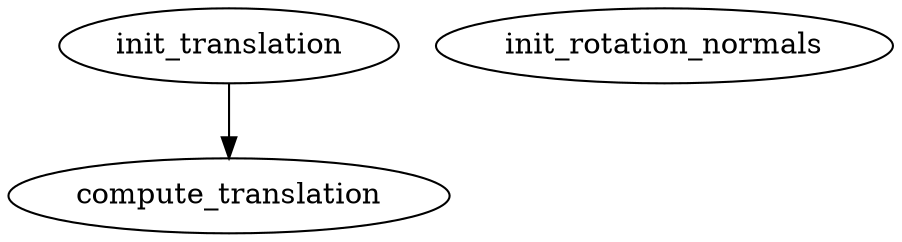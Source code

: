 /* Created by mdot for Matlab */
digraph m2html {
  init_translation -> compute_translation;

  compute_translation [URL="compute_translation.html"];
  init_rotation_normals [URL="init_rotation_normals.html"];
  init_translation [URL="init_translation.html"];
}